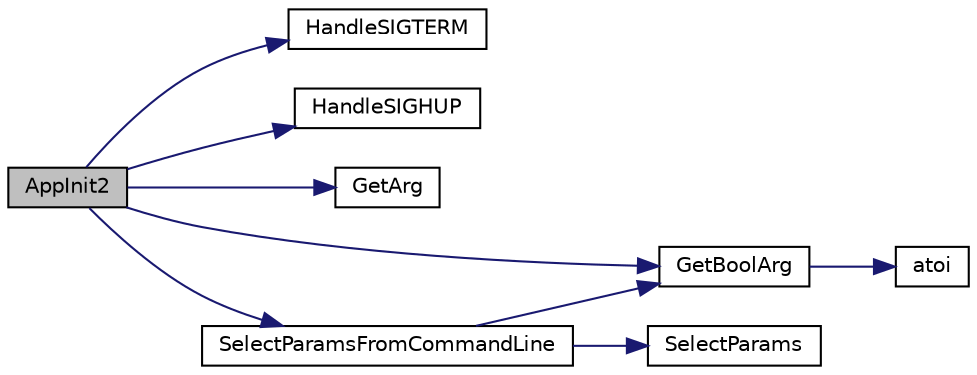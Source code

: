 digraph "AppInit2"
{
  edge [fontname="Helvetica",fontsize="10",labelfontname="Helvetica",labelfontsize="10"];
  node [fontname="Helvetica",fontsize="10",shape=record];
  rankdir="LR";
  Node0 [label="AppInit2",height=0.2,width=0.4,color="black", fillcolor="grey75", style="filled", fontcolor="black"];
  Node0 -> Node1 [color="midnightblue",fontsize="10",style="solid",fontname="Helvetica"];
  Node1 [label="HandleSIGTERM",height=0.2,width=0.4,color="black", fillcolor="white", style="filled",URL="$d0/dc9/init_8cpp.html#ad59c5cbbe3bdf4fa36f3b7480da8d6ba"];
  Node0 -> Node2 [color="midnightblue",fontsize="10",style="solid",fontname="Helvetica"];
  Node2 [label="HandleSIGHUP",height=0.2,width=0.4,color="black", fillcolor="white", style="filled",URL="$d0/dc9/init_8cpp.html#a70b23efd8d46bc8c627e5c241f0d7716"];
  Node0 -> Node3 [color="midnightblue",fontsize="10",style="solid",fontname="Helvetica"];
  Node3 [label="GetArg",height=0.2,width=0.4,color="black", fillcolor="white", style="filled",URL="$df/d2d/util_8cpp.html#a24f685720bf40370e5bd2a192ad50cd8",tooltip="Return string argument or default value. "];
  Node0 -> Node4 [color="midnightblue",fontsize="10",style="solid",fontname="Helvetica"];
  Node4 [label="GetBoolArg",height=0.2,width=0.4,color="black", fillcolor="white", style="filled",URL="$df/d2d/util_8cpp.html#a64d956f1dda7f9a80ab5d594532b906d",tooltip="Return boolean argument or default value. "];
  Node4 -> Node5 [color="midnightblue",fontsize="10",style="solid",fontname="Helvetica"];
  Node5 [label="atoi",height=0.2,width=0.4,color="black", fillcolor="white", style="filled",URL="$d8/d3c/util_8h.html#aa5ce96ec36f4413f820cec9c1831c070"];
  Node0 -> Node6 [color="midnightblue",fontsize="10",style="solid",fontname="Helvetica"];
  Node6 [label="SelectParamsFromCommandLine",height=0.2,width=0.4,color="black", fillcolor="white", style="filled",URL="$df/dbf/chainparams_8cpp.html#a8b1e95814ad8f7fbcd9dead5cae3783d",tooltip="Looks for -regtest or -testnet and then calls SelectParams as appropriate. "];
  Node6 -> Node4 [color="midnightblue",fontsize="10",style="solid",fontname="Helvetica"];
  Node6 -> Node7 [color="midnightblue",fontsize="10",style="solid",fontname="Helvetica"];
  Node7 [label="SelectParams",height=0.2,width=0.4,color="black", fillcolor="white", style="filled",URL="$df/dbf/chainparams_8cpp.html#ad1af61cf4a31ae487837d1b09b0e125c",tooltip="Sets the params returned by Params() to those for the given network. "];
}
